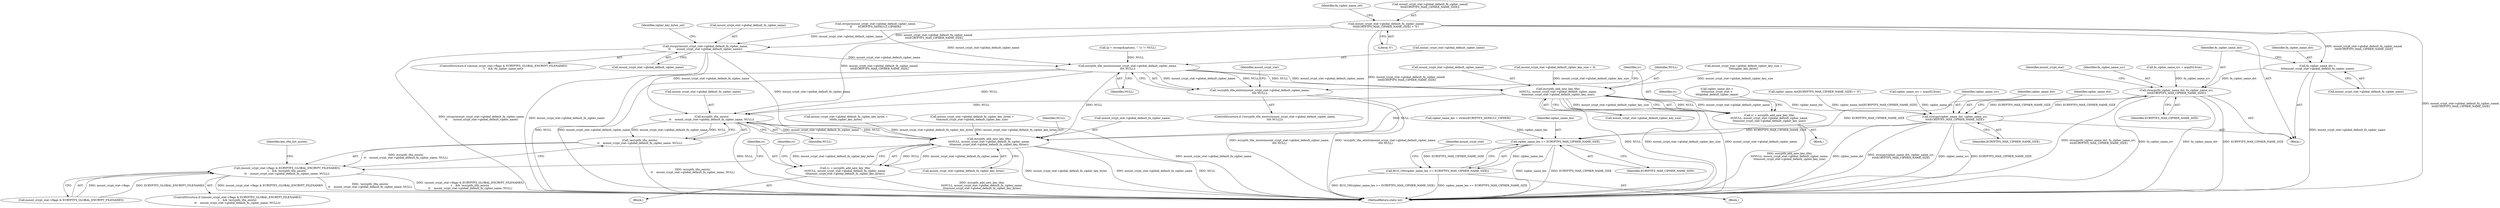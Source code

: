 digraph "0_linux_764355487ea220fdc2faf128d577d7f679b91f97_0@API" {
"1000352" [label="(Call,mount_crypt_stat->global_default_fn_cipher_name[\n\t\t\t\tECRYPTFS_MAX_CIPHER_NAME_SIZE] = '\0')"];
"1000343" [label="(Call,fn_cipher_name_dst =\n\t\t\t\tmount_crypt_stat->global_default_fn_cipher_name)"];
"1000348" [label="(Call,strncpy(fn_cipher_name_dst, fn_cipher_name_src,\n\t\t\t\tECRYPTFS_MAX_CIPHER_NAME_SIZE))"];
"1000226" [label="(Call,strncpy(cipher_name_dst, cipher_name_src,\n\t\t\t\tECRYPTFS_MAX_CIPHER_NAME_SIZE))"];
"1000433" [label="(Call,cipher_name_len >= ECRYPTFS_MAX_CIPHER_NAME_SIZE)"];
"1000432" [label="(Call,BUG_ON(cipher_name_len >= ECRYPTFS_MAX_CIPHER_NAME_SIZE))"];
"1000450" [label="(Call,strcpy(mount_crypt_stat->global_default_fn_cipher_name,\n\t\t       mount_crypt_stat->global_default_cipher_name))"];
"1000486" [label="(Call,ecryptfs_tfm_exists(mount_crypt_stat->global_default_cipher_name,\n\t\t\t\t NULL))"];
"1000485" [label="(Call,!ecryptfs_tfm_exists(mount_crypt_stat->global_default_cipher_name,\n\t\t\t\t NULL))"];
"1000494" [label="(Call,ecryptfs_add_new_key_tfm(\n\t\t\tNULL, mount_crypt_stat->global_default_cipher_name,\n\t\t\tmount_crypt_stat->global_default_cipher_key_size))"];
"1000492" [label="(Call,rc = ecryptfs_add_new_key_tfm(\n\t\t\tNULL, mount_crypt_stat->global_default_cipher_name,\n\t\t\tmount_crypt_stat->global_default_cipher_key_size))"];
"1000521" [label="(Call,ecryptfs_tfm_exists(\n\t\t    mount_crypt_stat->global_default_fn_cipher_name, NULL))"];
"1000520" [label="(Call,!ecryptfs_tfm_exists(\n\t\t    mount_crypt_stat->global_default_fn_cipher_name, NULL))"];
"1000514" [label="(Call,(mount_crypt_stat->flags & ECRYPTFS_GLOBAL_ENCRYPT_FILENAMES)\n\t    && !ecryptfs_tfm_exists(\n\t\t    mount_crypt_stat->global_default_fn_cipher_name, NULL))"];
"1000529" [label="(Call,ecryptfs_add_new_key_tfm(\n\t\t\tNULL, mount_crypt_stat->global_default_fn_cipher_name,\n\t\t\tmount_crypt_stat->global_default_fn_cipher_key_bytes))"];
"1000527" [label="(Call,rc = ecryptfs_add_new_key_tfm(\n\t\t\tNULL, mount_crypt_stat->global_default_fn_cipher_name,\n\t\t\tmount_crypt_stat->global_default_fn_cipher_key_bytes))"];
"1000529" [label="(Call,ecryptfs_add_new_key_tfm(\n\t\t\tNULL, mount_crypt_stat->global_default_fn_cipher_name,\n\t\t\tmount_crypt_stat->global_default_fn_cipher_key_bytes))"];
"1000434" [label="(Identifier,cipher_name_len)"];
"1000459" [label="(Identifier,cipher_key_bytes_set)"];
"1000336" [label="(Call,fn_cipher_name_src = args[0].from)"];
"1000228" [label="(Identifier,cipher_name_src)"];
"1000227" [label="(Identifier,cipher_name_dst)"];
"1000438" [label="(Identifier,mount_crypt_stat)"];
"1000351" [label="(Identifier,ECRYPTFS_MAX_CIPHER_NAME_SIZE)"];
"1000550" [label="(Identifier,key_tfm_list_mutex)"];
"1000450" [label="(Call,strcpy(mount_crypt_stat->global_default_fn_cipher_name,\n\t\t       mount_crypt_stat->global_default_cipher_name))"];
"1000528" [label="(Identifier,rc)"];
"1000451" [label="(Call,mount_crypt_stat->global_default_fn_cipher_name)"];
"1000380" [label="(Call,mount_crypt_stat->global_default_fn_cipher_key_bytes =\n\t\t\t\tfn_cipher_key_bytes)"];
"1000499" [label="(Call,mount_crypt_stat->global_default_cipher_key_size)"];
"1000486" [label="(Call,ecryptfs_tfm_exists(mount_crypt_stat->global_default_cipher_name,\n\t\t\t\t NULL))"];
"1000229" [label="(Identifier,ECRYPTFS_MAX_CIPHER_NAME_SIZE)"];
"1000256" [label="(Call,mount_crypt_stat->global_default_cipher_key_size =\n\t\t\t\tcipher_key_bytes)"];
"1000441" [label="(ControlStructure,if ((mount_crypt_stat->flags & ECRYPTFS_GLOBAL_ENCRYPT_FILENAMES)\n\t    && !fn_cipher_name_set))"];
"1000426" [label="(Block,)"];
"1000485" [label="(Call,!ecryptfs_tfm_exists(mount_crypt_stat->global_default_cipher_name,\n\t\t\t\t NULL))"];
"1000496" [label="(Call,mount_crypt_stat->global_default_cipher_name)"];
"1000345" [label="(Call,mount_crypt_stat->global_default_fn_cipher_name)"];
"1000515" [label="(Call,mount_crypt_stat->flags & ECRYPTFS_GLOBAL_ENCRYPT_FILENAMES)"];
"1000527" [label="(Call,rc = ecryptfs_add_new_key_tfm(\n\t\t\tNULL, mount_crypt_stat->global_default_fn_cipher_name,\n\t\t\tmount_crypt_stat->global_default_fn_cipher_key_bytes))"];
"1000526" [label="(Block,)"];
"1000491" [label="(Block,)"];
"1000520" [label="(Call,!ecryptfs_tfm_exists(\n\t\t    mount_crypt_stat->global_default_fn_cipher_name, NULL))"];
"1000226" [label="(Call,strncpy(cipher_name_dst, cipher_name_src,\n\t\t\t\tECRYPTFS_MAX_CIPHER_NAME_SIZE))"];
"1000432" [label="(Call,BUG_ON(cipher_name_len >= ECRYPTFS_MAX_CIPHER_NAME_SIZE))"];
"1000360" [label="(Identifier,fn_cipher_name_set)"];
"1000503" [label="(Identifier,rc)"];
"1000522" [label="(Call,mount_crypt_stat->global_default_fn_cipher_name)"];
"1000166" [label="(Call,(p = strsep(&options, \",\")) != NULL)"];
"1000538" [label="(Identifier,rc)"];
"1000521" [label="(Call,ecryptfs_tfm_exists(\n\t\t    mount_crypt_stat->global_default_fn_cipher_name, NULL))"];
"1000433" [label="(Call,cipher_name_len >= ECRYPTFS_MAX_CIPHER_NAME_SIZE)"];
"1000493" [label="(Identifier,rc)"];
"1000353" [label="(Call,mount_crypt_stat->global_default_fn_cipher_name[\n\t\t\t\tECRYPTFS_MAX_CIPHER_NAME_SIZE])"];
"1000355" [label="(Identifier,mount_crypt_stat)"];
"1000560" [label="(MethodReturn,static int)"];
"1000454" [label="(Call,mount_crypt_stat->global_default_cipher_name)"];
"1000517" [label="(Identifier,mount_crypt_stat)"];
"1000514" [label="(Call,(mount_crypt_stat->flags & ECRYPTFS_GLOBAL_ENCRYPT_FILENAMES)\n\t    && !ecryptfs_tfm_exists(\n\t\t    mount_crypt_stat->global_default_fn_cipher_name, NULL))"];
"1000348" [label="(Call,strncpy(fn_cipher_name_dst, fn_cipher_name_src,\n\t\t\t\tECRYPTFS_MAX_CIPHER_NAME_SIZE))"];
"1000435" [label="(Identifier,ECRYPTFS_MAX_CIPHER_NAME_SIZE)"];
"1000358" [label="(Literal,'\0')"];
"1000494" [label="(Call,ecryptfs_add_new_key_tfm(\n\t\t\tNULL, mount_crypt_stat->global_default_cipher_name,\n\t\t\tmount_crypt_stat->global_default_cipher_key_size))"];
"1000534" [label="(Call,mount_crypt_stat->global_default_fn_cipher_key_bytes)"];
"1000352" [label="(Call,mount_crypt_stat->global_default_fn_cipher_name[\n\t\t\t\tECRYPTFS_MAX_CIPHER_NAME_SIZE] = '\0')"];
"1000232" [label="(Identifier,cipher_name_dst)"];
"1000428" [label="(Call,cipher_name_len = strlen(ECRYPTFS_DEFAULT_CIPHER))"];
"1000436" [label="(Call,strcpy(mount_crypt_stat->global_default_cipher_name,\n\t\t       ECRYPTFS_DEFAULT_CIPHER))"];
"1000525" [label="(Identifier,NULL)"];
"1000530" [label="(Identifier,NULL)"];
"1000221" [label="(Call,cipher_name_dst =\n\t\t\t\tmount_crypt_stat->\n\t\t\t\tglobal_default_cipher_name)"];
"1000487" [label="(Call,mount_crypt_stat->global_default_cipher_name)"];
"1000460" [label="(Call,mount_crypt_stat->global_default_cipher_key_size = 0)"];
"1000492" [label="(Call,rc = ecryptfs_add_new_key_tfm(\n\t\t\tNULL, mount_crypt_stat->global_default_cipher_name,\n\t\t\tmount_crypt_stat->global_default_cipher_key_size))"];
"1000343" [label="(Call,fn_cipher_name_dst =\n\t\t\t\tmount_crypt_stat->global_default_fn_cipher_name)"];
"1000495" [label="(Identifier,NULL)"];
"1000230" [label="(Call,cipher_name_dst[ECRYPTFS_MAX_CIPHER_NAME_SIZE] = '\0')"];
"1000350" [label="(Identifier,fn_cipher_name_src)"];
"1000474" [label="(Call,mount_crypt_stat->global_default_fn_cipher_key_bytes =\n\t\t\tmount_crypt_stat->global_default_cipher_key_size)"];
"1000349" [label="(Identifier,fn_cipher_name_dst)"];
"1000490" [label="(Identifier,NULL)"];
"1000484" [label="(ControlStructure,if (!ecryptfs_tfm_exists(mount_crypt_stat->global_default_cipher_name,\n\t\t\t\t NULL)))"];
"1000214" [label="(Call,cipher_name_src = args[0].from)"];
"1000513" [label="(ControlStructure,if ((mount_crypt_stat->flags & ECRYPTFS_GLOBAL_ENCRYPT_FILENAMES)\n\t    && !ecryptfs_tfm_exists(\n\t\t    mount_crypt_stat->global_default_fn_cipher_name, NULL)))"];
"1000188" [label="(Block,)"];
"1000344" [label="(Identifier,fn_cipher_name_dst)"];
"1000531" [label="(Call,mount_crypt_stat->global_default_fn_cipher_name)"];
"1000352" -> "1000188"  [label="AST: "];
"1000352" -> "1000358"  [label="CFG: "];
"1000353" -> "1000352"  [label="AST: "];
"1000358" -> "1000352"  [label="AST: "];
"1000360" -> "1000352"  [label="CFG: "];
"1000352" -> "1000560"  [label="DDG: mount_crypt_stat->global_default_fn_cipher_name[\n\t\t\t\tECRYPTFS_MAX_CIPHER_NAME_SIZE]"];
"1000352" -> "1000343"  [label="DDG: mount_crypt_stat->global_default_fn_cipher_name[\n\t\t\t\tECRYPTFS_MAX_CIPHER_NAME_SIZE]"];
"1000352" -> "1000450"  [label="DDG: mount_crypt_stat->global_default_fn_cipher_name[\n\t\t\t\tECRYPTFS_MAX_CIPHER_NAME_SIZE]"];
"1000352" -> "1000521"  [label="DDG: mount_crypt_stat->global_default_fn_cipher_name[\n\t\t\t\tECRYPTFS_MAX_CIPHER_NAME_SIZE]"];
"1000352" -> "1000529"  [label="DDG: mount_crypt_stat->global_default_fn_cipher_name[\n\t\t\t\tECRYPTFS_MAX_CIPHER_NAME_SIZE]"];
"1000343" -> "1000188"  [label="AST: "];
"1000343" -> "1000345"  [label="CFG: "];
"1000344" -> "1000343"  [label="AST: "];
"1000345" -> "1000343"  [label="AST: "];
"1000349" -> "1000343"  [label="CFG: "];
"1000343" -> "1000560"  [label="DDG: mount_crypt_stat->global_default_fn_cipher_name"];
"1000343" -> "1000348"  [label="DDG: fn_cipher_name_dst"];
"1000348" -> "1000188"  [label="AST: "];
"1000348" -> "1000351"  [label="CFG: "];
"1000349" -> "1000348"  [label="AST: "];
"1000350" -> "1000348"  [label="AST: "];
"1000351" -> "1000348"  [label="AST: "];
"1000355" -> "1000348"  [label="CFG: "];
"1000348" -> "1000560"  [label="DDG: fn_cipher_name_dst"];
"1000348" -> "1000560"  [label="DDG: ECRYPTFS_MAX_CIPHER_NAME_SIZE"];
"1000348" -> "1000560"  [label="DDG: strncpy(fn_cipher_name_dst, fn_cipher_name_src,\n\t\t\t\tECRYPTFS_MAX_CIPHER_NAME_SIZE)"];
"1000348" -> "1000560"  [label="DDG: fn_cipher_name_src"];
"1000348" -> "1000226"  [label="DDG: ECRYPTFS_MAX_CIPHER_NAME_SIZE"];
"1000336" -> "1000348"  [label="DDG: fn_cipher_name_src"];
"1000226" -> "1000348"  [label="DDG: ECRYPTFS_MAX_CIPHER_NAME_SIZE"];
"1000348" -> "1000433"  [label="DDG: ECRYPTFS_MAX_CIPHER_NAME_SIZE"];
"1000226" -> "1000188"  [label="AST: "];
"1000226" -> "1000229"  [label="CFG: "];
"1000227" -> "1000226"  [label="AST: "];
"1000228" -> "1000226"  [label="AST: "];
"1000229" -> "1000226"  [label="AST: "];
"1000232" -> "1000226"  [label="CFG: "];
"1000226" -> "1000560"  [label="DDG: cipher_name_dst"];
"1000226" -> "1000560"  [label="DDG: strncpy(cipher_name_dst, cipher_name_src,\n\t\t\t\tECRYPTFS_MAX_CIPHER_NAME_SIZE)"];
"1000226" -> "1000560"  [label="DDG: cipher_name_src"];
"1000226" -> "1000560"  [label="DDG: ECRYPTFS_MAX_CIPHER_NAME_SIZE"];
"1000221" -> "1000226"  [label="DDG: cipher_name_dst"];
"1000230" -> "1000226"  [label="DDG: cipher_name_dst[ECRYPTFS_MAX_CIPHER_NAME_SIZE]"];
"1000214" -> "1000226"  [label="DDG: cipher_name_src"];
"1000226" -> "1000433"  [label="DDG: ECRYPTFS_MAX_CIPHER_NAME_SIZE"];
"1000433" -> "1000432"  [label="AST: "];
"1000433" -> "1000435"  [label="CFG: "];
"1000434" -> "1000433"  [label="AST: "];
"1000435" -> "1000433"  [label="AST: "];
"1000432" -> "1000433"  [label="CFG: "];
"1000433" -> "1000560"  [label="DDG: cipher_name_len"];
"1000433" -> "1000560"  [label="DDG: ECRYPTFS_MAX_CIPHER_NAME_SIZE"];
"1000433" -> "1000432"  [label="DDG: cipher_name_len"];
"1000433" -> "1000432"  [label="DDG: ECRYPTFS_MAX_CIPHER_NAME_SIZE"];
"1000428" -> "1000433"  [label="DDG: cipher_name_len"];
"1000432" -> "1000426"  [label="AST: "];
"1000438" -> "1000432"  [label="CFG: "];
"1000432" -> "1000560"  [label="DDG: BUG_ON(cipher_name_len >= ECRYPTFS_MAX_CIPHER_NAME_SIZE)"];
"1000432" -> "1000560"  [label="DDG: cipher_name_len >= ECRYPTFS_MAX_CIPHER_NAME_SIZE"];
"1000450" -> "1000441"  [label="AST: "];
"1000450" -> "1000454"  [label="CFG: "];
"1000451" -> "1000450"  [label="AST: "];
"1000454" -> "1000450"  [label="AST: "];
"1000459" -> "1000450"  [label="CFG: "];
"1000450" -> "1000560"  [label="DDG: strcpy(mount_crypt_stat->global_default_fn_cipher_name,\n\t\t       mount_crypt_stat->global_default_cipher_name)"];
"1000450" -> "1000560"  [label="DDG: mount_crypt_stat->global_default_fn_cipher_name"];
"1000436" -> "1000450"  [label="DDG: mount_crypt_stat->global_default_cipher_name"];
"1000450" -> "1000486"  [label="DDG: mount_crypt_stat->global_default_cipher_name"];
"1000450" -> "1000521"  [label="DDG: mount_crypt_stat->global_default_fn_cipher_name"];
"1000450" -> "1000529"  [label="DDG: mount_crypt_stat->global_default_fn_cipher_name"];
"1000486" -> "1000485"  [label="AST: "];
"1000486" -> "1000490"  [label="CFG: "];
"1000487" -> "1000486"  [label="AST: "];
"1000490" -> "1000486"  [label="AST: "];
"1000485" -> "1000486"  [label="CFG: "];
"1000486" -> "1000560"  [label="DDG: NULL"];
"1000486" -> "1000560"  [label="DDG: mount_crypt_stat->global_default_cipher_name"];
"1000486" -> "1000485"  [label="DDG: mount_crypt_stat->global_default_cipher_name"];
"1000486" -> "1000485"  [label="DDG: NULL"];
"1000436" -> "1000486"  [label="DDG: mount_crypt_stat->global_default_cipher_name"];
"1000166" -> "1000486"  [label="DDG: NULL"];
"1000486" -> "1000494"  [label="DDG: NULL"];
"1000486" -> "1000494"  [label="DDG: mount_crypt_stat->global_default_cipher_name"];
"1000486" -> "1000521"  [label="DDG: NULL"];
"1000486" -> "1000529"  [label="DDG: NULL"];
"1000485" -> "1000484"  [label="AST: "];
"1000493" -> "1000485"  [label="CFG: "];
"1000517" -> "1000485"  [label="CFG: "];
"1000485" -> "1000560"  [label="DDG: ecryptfs_tfm_exists(mount_crypt_stat->global_default_cipher_name,\n\t\t\t\t NULL)"];
"1000485" -> "1000560"  [label="DDG: !ecryptfs_tfm_exists(mount_crypt_stat->global_default_cipher_name,\n\t\t\t\t NULL)"];
"1000494" -> "1000492"  [label="AST: "];
"1000494" -> "1000499"  [label="CFG: "];
"1000495" -> "1000494"  [label="AST: "];
"1000496" -> "1000494"  [label="AST: "];
"1000499" -> "1000494"  [label="AST: "];
"1000492" -> "1000494"  [label="CFG: "];
"1000494" -> "1000560"  [label="DDG: mount_crypt_stat->global_default_cipher_name"];
"1000494" -> "1000560"  [label="DDG: NULL"];
"1000494" -> "1000560"  [label="DDG: mount_crypt_stat->global_default_cipher_key_size"];
"1000494" -> "1000492"  [label="DDG: NULL"];
"1000494" -> "1000492"  [label="DDG: mount_crypt_stat->global_default_cipher_name"];
"1000494" -> "1000492"  [label="DDG: mount_crypt_stat->global_default_cipher_key_size"];
"1000460" -> "1000494"  [label="DDG: mount_crypt_stat->global_default_cipher_key_size"];
"1000256" -> "1000494"  [label="DDG: mount_crypt_stat->global_default_cipher_key_size"];
"1000494" -> "1000521"  [label="DDG: NULL"];
"1000494" -> "1000529"  [label="DDG: NULL"];
"1000492" -> "1000491"  [label="AST: "];
"1000493" -> "1000492"  [label="AST: "];
"1000503" -> "1000492"  [label="CFG: "];
"1000492" -> "1000560"  [label="DDG: ecryptfs_add_new_key_tfm(\n\t\t\tNULL, mount_crypt_stat->global_default_cipher_name,\n\t\t\tmount_crypt_stat->global_default_cipher_key_size)"];
"1000521" -> "1000520"  [label="AST: "];
"1000521" -> "1000525"  [label="CFG: "];
"1000522" -> "1000521"  [label="AST: "];
"1000525" -> "1000521"  [label="AST: "];
"1000520" -> "1000521"  [label="CFG: "];
"1000521" -> "1000560"  [label="DDG: NULL"];
"1000521" -> "1000560"  [label="DDG: mount_crypt_stat->global_default_fn_cipher_name"];
"1000521" -> "1000520"  [label="DDG: mount_crypt_stat->global_default_fn_cipher_name"];
"1000521" -> "1000520"  [label="DDG: NULL"];
"1000521" -> "1000529"  [label="DDG: NULL"];
"1000521" -> "1000529"  [label="DDG: mount_crypt_stat->global_default_fn_cipher_name"];
"1000520" -> "1000514"  [label="AST: "];
"1000514" -> "1000520"  [label="CFG: "];
"1000520" -> "1000560"  [label="DDG: ecryptfs_tfm_exists(\n\t\t    mount_crypt_stat->global_default_fn_cipher_name, NULL)"];
"1000520" -> "1000514"  [label="DDG: ecryptfs_tfm_exists(\n\t\t    mount_crypt_stat->global_default_fn_cipher_name, NULL)"];
"1000514" -> "1000513"  [label="AST: "];
"1000514" -> "1000515"  [label="CFG: "];
"1000515" -> "1000514"  [label="AST: "];
"1000528" -> "1000514"  [label="CFG: "];
"1000550" -> "1000514"  [label="CFG: "];
"1000514" -> "1000560"  [label="DDG: !ecryptfs_tfm_exists(\n\t\t    mount_crypt_stat->global_default_fn_cipher_name, NULL)"];
"1000514" -> "1000560"  [label="DDG: (mount_crypt_stat->flags & ECRYPTFS_GLOBAL_ENCRYPT_FILENAMES)\n\t    && !ecryptfs_tfm_exists(\n\t\t    mount_crypt_stat->global_default_fn_cipher_name, NULL)"];
"1000514" -> "1000560"  [label="DDG: mount_crypt_stat->flags & ECRYPTFS_GLOBAL_ENCRYPT_FILENAMES"];
"1000515" -> "1000514"  [label="DDG: mount_crypt_stat->flags"];
"1000515" -> "1000514"  [label="DDG: ECRYPTFS_GLOBAL_ENCRYPT_FILENAMES"];
"1000529" -> "1000527"  [label="AST: "];
"1000529" -> "1000534"  [label="CFG: "];
"1000530" -> "1000529"  [label="AST: "];
"1000531" -> "1000529"  [label="AST: "];
"1000534" -> "1000529"  [label="AST: "];
"1000527" -> "1000529"  [label="CFG: "];
"1000529" -> "1000560"  [label="DDG: mount_crypt_stat->global_default_fn_cipher_name"];
"1000529" -> "1000560"  [label="DDG: NULL"];
"1000529" -> "1000560"  [label="DDG: mount_crypt_stat->global_default_fn_cipher_key_bytes"];
"1000529" -> "1000527"  [label="DDG: NULL"];
"1000529" -> "1000527"  [label="DDG: mount_crypt_stat->global_default_fn_cipher_name"];
"1000529" -> "1000527"  [label="DDG: mount_crypt_stat->global_default_fn_cipher_key_bytes"];
"1000474" -> "1000529"  [label="DDG: mount_crypt_stat->global_default_fn_cipher_key_bytes"];
"1000380" -> "1000529"  [label="DDG: mount_crypt_stat->global_default_fn_cipher_key_bytes"];
"1000527" -> "1000526"  [label="AST: "];
"1000528" -> "1000527"  [label="AST: "];
"1000538" -> "1000527"  [label="CFG: "];
"1000527" -> "1000560"  [label="DDG: ecryptfs_add_new_key_tfm(\n\t\t\tNULL, mount_crypt_stat->global_default_fn_cipher_name,\n\t\t\tmount_crypt_stat->global_default_fn_cipher_key_bytes)"];
}
